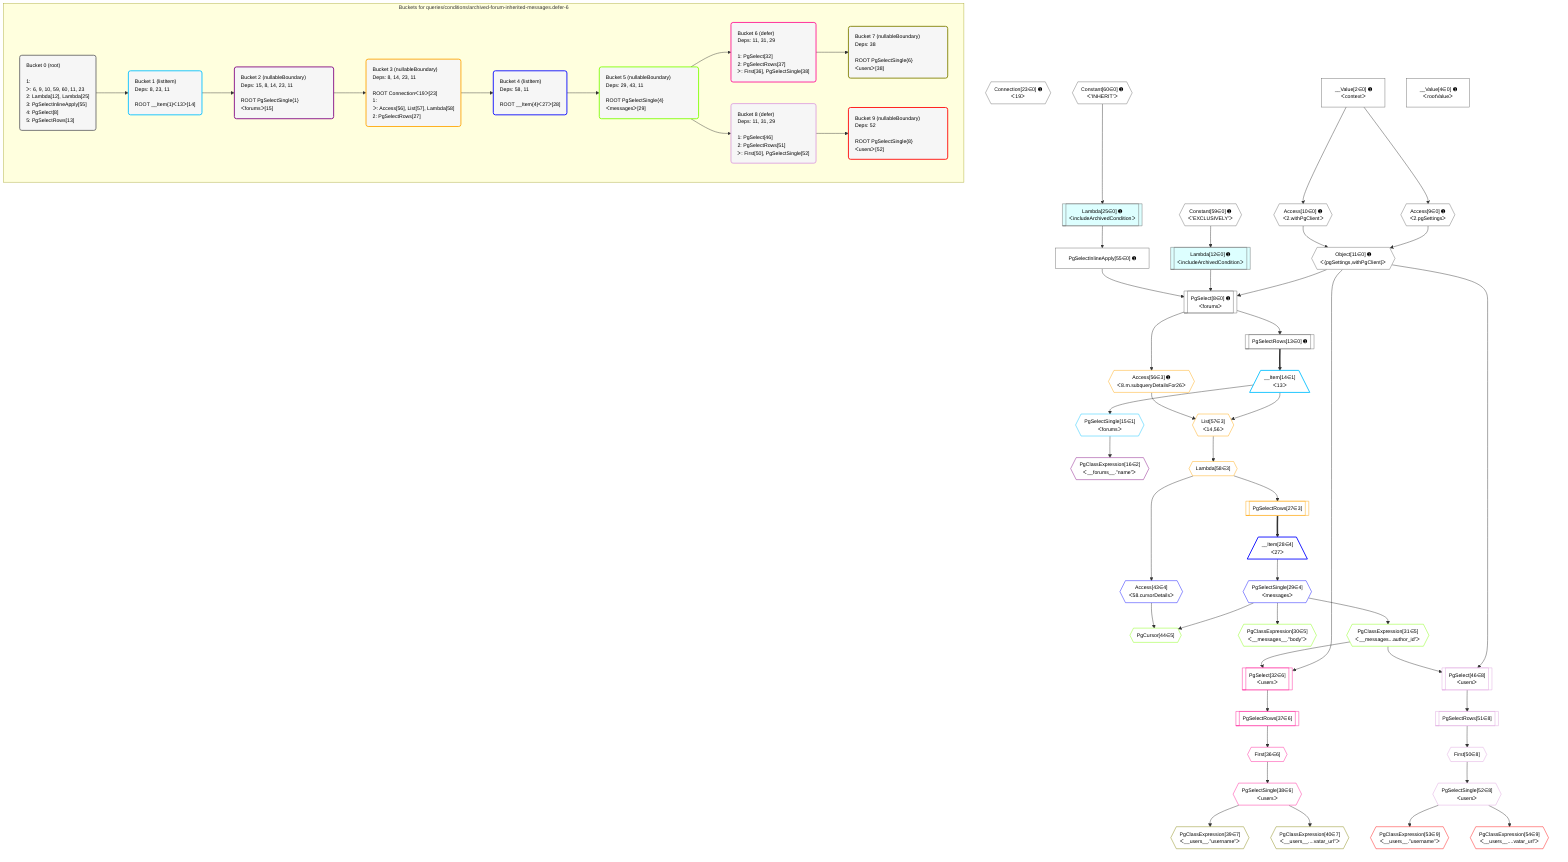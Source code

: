 %%{init: {'themeVariables': { 'fontSize': '12px'}}}%%
graph TD
    classDef path fill:#eee,stroke:#000,color:#000
    classDef plan fill:#fff,stroke-width:1px,color:#000
    classDef itemplan fill:#fff,stroke-width:2px,color:#000
    classDef unbatchedplan fill:#dff,stroke-width:1px,color:#000
    classDef sideeffectplan fill:#fcc,stroke-width:2px,color:#000
    classDef bucket fill:#f6f6f6,color:#000,stroke-width:2px,text-align:left


    %% plan dependencies
    PgSelect8[["PgSelect[8∈0] ➊<br />ᐸforumsᐳ"]]:::plan
    Object11{{"Object[11∈0] ➊<br />ᐸ{pgSettings,withPgClient}ᐳ"}}:::plan
    Lambda12[["Lambda[12∈0] ➊<br />ᐸincludeArchivedConditionᐳ"]]:::unbatchedplan
    PgSelectInlineApply55["PgSelectInlineApply[55∈0] ➊"]:::plan
    Object11 & Lambda12 & PgSelectInlineApply55 --> PgSelect8
    Lambda25[["Lambda[25∈0] ➊<br />ᐸincludeArchivedConditionᐳ"]]:::unbatchedplan
    Lambda25 --> PgSelectInlineApply55
    Access9{{"Access[9∈0] ➊<br />ᐸ2.pgSettingsᐳ"}}:::plan
    Access10{{"Access[10∈0] ➊<br />ᐸ2.withPgClientᐳ"}}:::plan
    Access9 & Access10 --> Object11
    Connection23{{"Connection[23∈0] ➊<br />ᐸ19ᐳ"}}:::plan
    __Value2["__Value[2∈0] ➊<br />ᐸcontextᐳ"]:::plan
    __Value2 --> Access9
    __Value2 --> Access10
    Constant59{{"Constant[59∈0] ➊<br />ᐸ'EXCLUSIVELY'ᐳ"}}:::plan
    Constant59 --> Lambda12
    PgSelectRows13[["PgSelectRows[13∈0] ➊"]]:::plan
    PgSelect8 --> PgSelectRows13
    Constant60{{"Constant[60∈0] ➊<br />ᐸ'INHERIT'ᐳ"}}:::plan
    Constant60 --> Lambda25
    __Value4["__Value[4∈0] ➊<br />ᐸrootValueᐳ"]:::plan
    __Item14[/"__Item[14∈1]<br />ᐸ13ᐳ"\]:::itemplan
    PgSelectRows13 ==> __Item14
    PgSelectSingle15{{"PgSelectSingle[15∈1]<br />ᐸforumsᐳ"}}:::plan
    __Item14 --> PgSelectSingle15
    PgClassExpression16{{"PgClassExpression[16∈2]<br />ᐸ__forums__.”name”ᐳ"}}:::plan
    PgSelectSingle15 --> PgClassExpression16
    List57{{"List[57∈3]<br />ᐸ14,56ᐳ"}}:::plan
    Access56{{"Access[56∈3] ➊<br />ᐸ8.m.subqueryDetailsFor26ᐳ"}}:::plan
    __Item14 & Access56 --> List57
    PgSelectRows27[["PgSelectRows[27∈3]"]]:::plan
    Lambda58{{"Lambda[58∈3]"}}:::plan
    Lambda58 --> PgSelectRows27
    PgSelect8 --> Access56
    List57 --> Lambda58
    __Item28[/"__Item[28∈4]<br />ᐸ27ᐳ"\]:::itemplan
    PgSelectRows27 ==> __Item28
    PgSelectSingle29{{"PgSelectSingle[29∈4]<br />ᐸmessagesᐳ"}}:::plan
    __Item28 --> PgSelectSingle29
    Access43{{"Access[43∈4]<br />ᐸ58.cursorDetailsᐳ"}}:::plan
    Lambda58 --> Access43
    PgCursor44{{"PgCursor[44∈5]"}}:::plan
    PgSelectSingle29 & Access43 --> PgCursor44
    PgClassExpression30{{"PgClassExpression[30∈5]<br />ᐸ__messages__.”body”ᐳ"}}:::plan
    PgSelectSingle29 --> PgClassExpression30
    PgClassExpression31{{"PgClassExpression[31∈5]<br />ᐸ__messages...author_id”ᐳ"}}:::plan
    PgSelectSingle29 --> PgClassExpression31
    PgSelect32[["PgSelect[32∈6]<br />ᐸusersᐳ"]]:::plan
    Object11 & PgClassExpression31 --> PgSelect32
    First36{{"First[36∈6]"}}:::plan
    PgSelectRows37[["PgSelectRows[37∈6]"]]:::plan
    PgSelectRows37 --> First36
    PgSelect32 --> PgSelectRows37
    PgSelectSingle38{{"PgSelectSingle[38∈6]<br />ᐸusersᐳ"}}:::plan
    First36 --> PgSelectSingle38
    PgClassExpression39{{"PgClassExpression[39∈7]<br />ᐸ__users__.”username”ᐳ"}}:::plan
    PgSelectSingle38 --> PgClassExpression39
    PgClassExpression40{{"PgClassExpression[40∈7]<br />ᐸ__users__....vatar_url”ᐳ"}}:::plan
    PgSelectSingle38 --> PgClassExpression40
    PgSelect46[["PgSelect[46∈8]<br />ᐸusersᐳ"]]:::plan
    Object11 & PgClassExpression31 --> PgSelect46
    First50{{"First[50∈8]"}}:::plan
    PgSelectRows51[["PgSelectRows[51∈8]"]]:::plan
    PgSelectRows51 --> First50
    PgSelect46 --> PgSelectRows51
    PgSelectSingle52{{"PgSelectSingle[52∈8]<br />ᐸusersᐳ"}}:::plan
    First50 --> PgSelectSingle52
    PgClassExpression53{{"PgClassExpression[53∈9]<br />ᐸ__users__.”username”ᐳ"}}:::plan
    PgSelectSingle52 --> PgClassExpression53
    PgClassExpression54{{"PgClassExpression[54∈9]<br />ᐸ__users__....vatar_url”ᐳ"}}:::plan
    PgSelectSingle52 --> PgClassExpression54

    %% define steps

    subgraph "Buckets for queries/conditions/archived-forum-inherited-messages.defer-6"
    Bucket0("Bucket 0 (root)<br /><br />1: <br />ᐳ: 6, 9, 10, 59, 60, 11, 23<br />2: Lambda[12], Lambda[25]<br />3: PgSelectInlineApply[55]<br />4: PgSelect[8]<br />5: PgSelectRows[13]"):::bucket
    classDef bucket0 stroke:#696969
    class Bucket0,__Value2,__Value4,PgSelect8,Access9,Access10,Object11,Lambda12,PgSelectRows13,Connection23,Lambda25,PgSelectInlineApply55,Constant59,Constant60 bucket0
    Bucket1("Bucket 1 (listItem)<br />Deps: 8, 23, 11<br /><br />ROOT __Item{1}ᐸ13ᐳ[14]"):::bucket
    classDef bucket1 stroke:#00bfff
    class Bucket1,__Item14,PgSelectSingle15 bucket1
    Bucket2("Bucket 2 (nullableBoundary)<br />Deps: 15, 8, 14, 23, 11<br /><br />ROOT PgSelectSingle{1}ᐸforumsᐳ[15]"):::bucket
    classDef bucket2 stroke:#7f007f
    class Bucket2,PgClassExpression16 bucket2
    Bucket3("Bucket 3 (nullableBoundary)<br />Deps: 8, 14, 23, 11<br /><br />ROOT Connectionᐸ19ᐳ[23]<br />1: <br />ᐳ: Access[56], List[57], Lambda[58]<br />2: PgSelectRows[27]"):::bucket
    classDef bucket3 stroke:#ffa500
    class Bucket3,PgSelectRows27,Access56,List57,Lambda58 bucket3
    Bucket4("Bucket 4 (listItem)<br />Deps: 58, 11<br /><br />ROOT __Item{4}ᐸ27ᐳ[28]"):::bucket
    classDef bucket4 stroke:#0000ff
    class Bucket4,__Item28,PgSelectSingle29,Access43 bucket4
    Bucket5("Bucket 5 (nullableBoundary)<br />Deps: 29, 43, 11<br /><br />ROOT PgSelectSingle{4}ᐸmessagesᐳ[29]"):::bucket
    classDef bucket5 stroke:#7fff00
    class Bucket5,PgClassExpression30,PgClassExpression31,PgCursor44 bucket5
    Bucket6("Bucket 6 (defer)<br />Deps: 11, 31, 29<br /><br />1: PgSelect[32]<br />2: PgSelectRows[37]<br />ᐳ: First[36], PgSelectSingle[38]"):::bucket
    classDef bucket6 stroke:#ff1493
    class Bucket6,PgSelect32,First36,PgSelectRows37,PgSelectSingle38 bucket6
    Bucket7("Bucket 7 (nullableBoundary)<br />Deps: 38<br /><br />ROOT PgSelectSingle{6}ᐸusersᐳ[38]"):::bucket
    classDef bucket7 stroke:#808000
    class Bucket7,PgClassExpression39,PgClassExpression40 bucket7
    Bucket8("Bucket 8 (defer)<br />Deps: 11, 31, 29<br /><br />1: PgSelect[46]<br />2: PgSelectRows[51]<br />ᐳ: First[50], PgSelectSingle[52]"):::bucket
    classDef bucket8 stroke:#dda0dd
    class Bucket8,PgSelect46,First50,PgSelectRows51,PgSelectSingle52 bucket8
    Bucket9("Bucket 9 (nullableBoundary)<br />Deps: 52<br /><br />ROOT PgSelectSingle{8}ᐸusersᐳ[52]"):::bucket
    classDef bucket9 stroke:#ff0000
    class Bucket9,PgClassExpression53,PgClassExpression54 bucket9
    Bucket0 --> Bucket1
    Bucket1 --> Bucket2
    Bucket2 --> Bucket3
    Bucket3 --> Bucket4
    Bucket4 --> Bucket5
    Bucket5 --> Bucket6 & Bucket8
    Bucket6 --> Bucket7
    Bucket8 --> Bucket9
    end